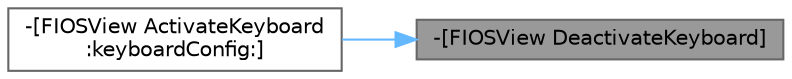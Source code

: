 digraph "-[FIOSView DeactivateKeyboard]"
{
 // INTERACTIVE_SVG=YES
 // LATEX_PDF_SIZE
  bgcolor="transparent";
  edge [fontname=Helvetica,fontsize=10,labelfontname=Helvetica,labelfontsize=10];
  node [fontname=Helvetica,fontsize=10,shape=box,height=0.2,width=0.4];
  rankdir="RL";
  Node1 [id="Node000001",label="-[FIOSView DeactivateKeyboard]",height=0.2,width=0.4,color="gray40", fillcolor="grey60", style="filled", fontcolor="black",tooltip=" "];
  Node1 -> Node2 [id="edge1_Node000001_Node000002",dir="back",color="steelblue1",style="solid",tooltip=" "];
  Node2 [id="Node000002",label="-[FIOSView ActivateKeyboard\l:keyboardConfig:]",height=0.2,width=0.4,color="grey40", fillcolor="white", style="filled",URL="$df/d36/interfaceFIOSView.html#a4f28c54afbafb407d4a8e62bdf23e982",tooltip=" "];
}
